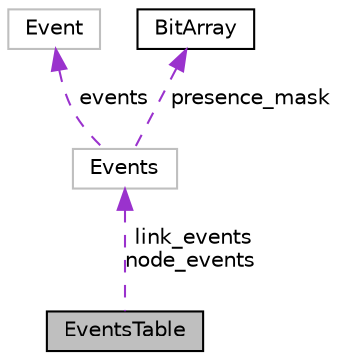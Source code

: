 digraph "EventsTable"
{
 // LATEX_PDF_SIZE
  edge [fontname="Helvetica",fontsize="10",labelfontname="Helvetica",labelfontsize="10"];
  node [fontname="Helvetica",fontsize="10",shape=record];
  Node1 [label="EventsTable",height=0.2,width=0.4,color="black", fillcolor="grey75", style="filled", fontcolor="black",tooltip=" "];
  Node2 -> Node1 [dir="back",color="darkorchid3",fontsize="10",style="dashed",label=" link_events\nnode_events" ];
  Node2 [label="Events",height=0.2,width=0.4,color="grey75", fillcolor="white", style="filled",URL="$structEvents.html",tooltip=" "];
  Node3 -> Node2 [dir="back",color="darkorchid3",fontsize="10",style="dashed",label=" events" ];
  Node3 [label="Event",height=0.2,width=0.4,color="grey75", fillcolor="white", style="filled",URL="$structEvent.html",tooltip=" "];
  Node4 -> Node2 [dir="back",color="darkorchid3",fontsize="10",style="dashed",label=" presence_mask" ];
  Node4 [label="BitArray",height=0.2,width=0.4,color="black", fillcolor="white", style="filled",URL="$structBitArray.html",tooltip="The structure of a variable length array of bits."];
}

